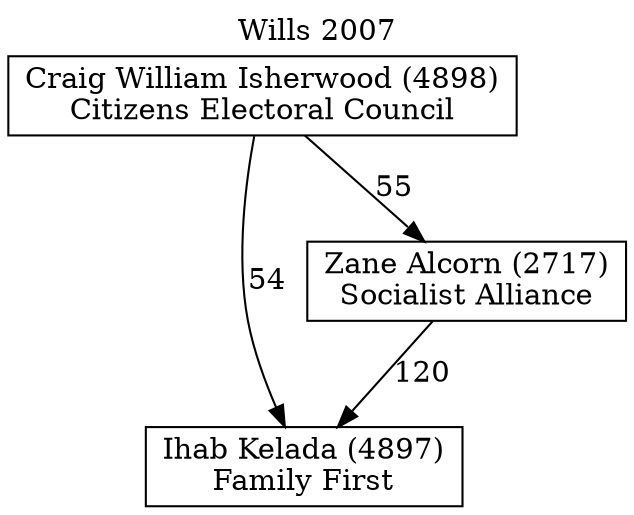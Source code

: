 // House preference flow
digraph "Ihab Kelada (4897)_Wills_2007" {
	graph [label="Wills 2007" labelloc=t mclimit=10]
	node [shape=box]
	"Ihab Kelada (4897)" [label="Ihab Kelada (4897)
Family First"]
	"Zane Alcorn (2717)" [label="Zane Alcorn (2717)
Socialist Alliance"]
	"Craig William Isherwood (4898)" [label="Craig William Isherwood (4898)
Citizens Electoral Council"]
	"Zane Alcorn (2717)" -> "Ihab Kelada (4897)" [label=120]
	"Craig William Isherwood (4898)" -> "Zane Alcorn (2717)" [label=55]
	"Craig William Isherwood (4898)" -> "Ihab Kelada (4897)" [label=54]
}
